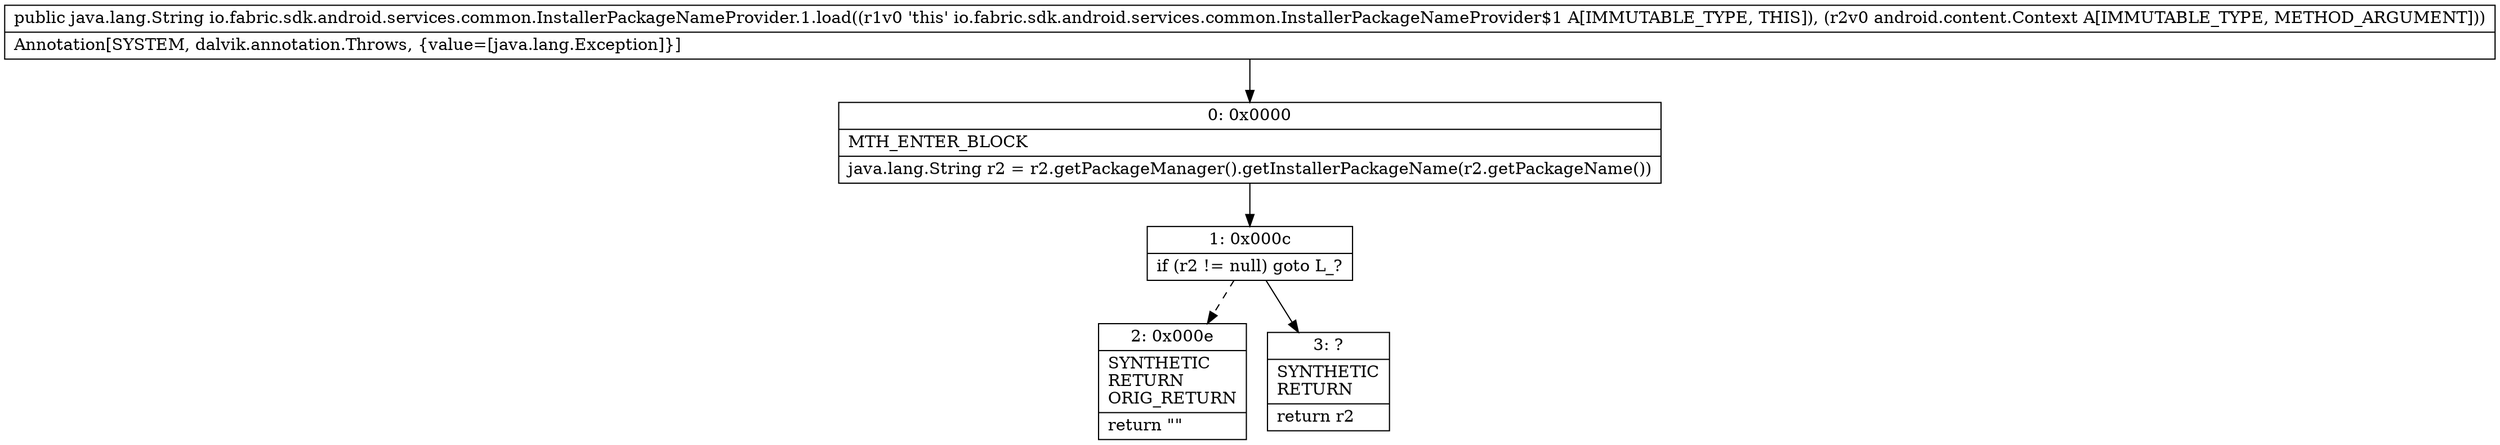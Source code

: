 digraph "CFG forio.fabric.sdk.android.services.common.InstallerPackageNameProvider.1.load(Landroid\/content\/Context;)Ljava\/lang\/String;" {
Node_0 [shape=record,label="{0\:\ 0x0000|MTH_ENTER_BLOCK\l|java.lang.String r2 = r2.getPackageManager().getInstallerPackageName(r2.getPackageName())\l}"];
Node_1 [shape=record,label="{1\:\ 0x000c|if (r2 != null) goto L_?\l}"];
Node_2 [shape=record,label="{2\:\ 0x000e|SYNTHETIC\lRETURN\lORIG_RETURN\l|return \"\"\l}"];
Node_3 [shape=record,label="{3\:\ ?|SYNTHETIC\lRETURN\l|return r2\l}"];
MethodNode[shape=record,label="{public java.lang.String io.fabric.sdk.android.services.common.InstallerPackageNameProvider.1.load((r1v0 'this' io.fabric.sdk.android.services.common.InstallerPackageNameProvider$1 A[IMMUTABLE_TYPE, THIS]), (r2v0 android.content.Context A[IMMUTABLE_TYPE, METHOD_ARGUMENT]))  | Annotation[SYSTEM, dalvik.annotation.Throws, \{value=[java.lang.Exception]\}]\l}"];
MethodNode -> Node_0;
Node_0 -> Node_1;
Node_1 -> Node_2[style=dashed];
Node_1 -> Node_3;
}

